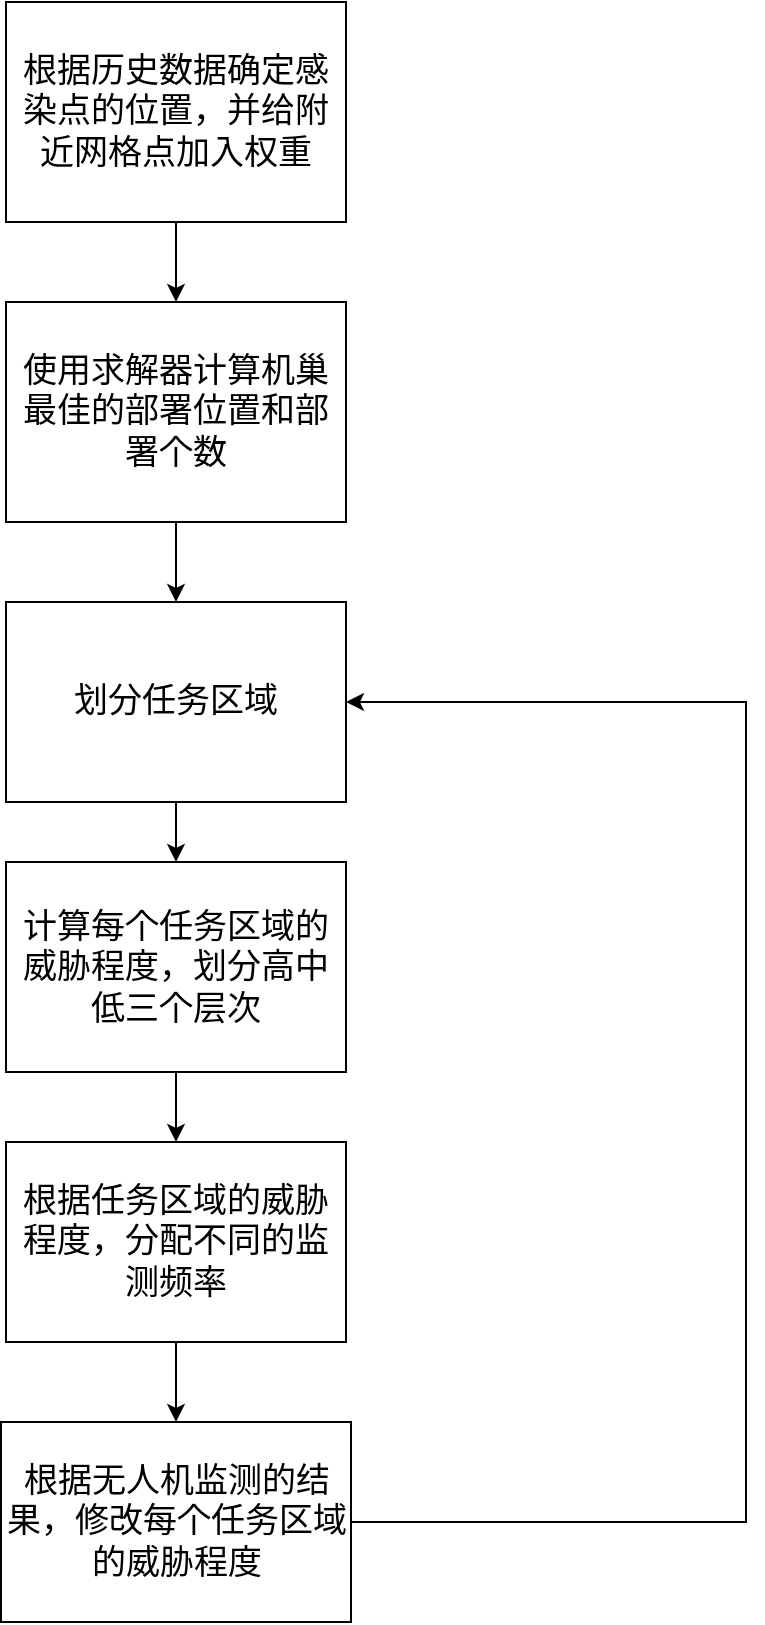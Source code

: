 <mxfile version="26.2.3">
  <diagram name="第 1 页" id="sqXLWVGCS-U0YZpSArBA">
    <mxGraphModel dx="1044" dy="543" grid="1" gridSize="10" guides="1" tooltips="1" connect="1" arrows="1" fold="1" page="1" pageScale="1" pageWidth="827" pageHeight="1169" math="0" shadow="0">
      <root>
        <mxCell id="0" />
        <mxCell id="1" parent="0" />
        <mxCell id="wTcxMaVYYzkBPHVMt9Zl-3" value="" style="edgeStyle=orthogonalEdgeStyle;rounded=0;orthogonalLoop=1;jettySize=auto;html=1;fontSize=17;" edge="1" parent="1" source="wTcxMaVYYzkBPHVMt9Zl-1" target="wTcxMaVYYzkBPHVMt9Zl-2">
          <mxGeometry relative="1" as="geometry" />
        </mxCell>
        <mxCell id="wTcxMaVYYzkBPHVMt9Zl-1" value="根据历史数据确定感染点的位置，并给附近网格点加入权重" style="rounded=0;whiteSpace=wrap;html=1;fontSize=17;" vertex="1" parent="1">
          <mxGeometry x="70" y="70" width="170" height="110" as="geometry" />
        </mxCell>
        <mxCell id="wTcxMaVYYzkBPHVMt9Zl-7" value="" style="edgeStyle=orthogonalEdgeStyle;rounded=0;orthogonalLoop=1;jettySize=auto;html=1;" edge="1" parent="1" source="wTcxMaVYYzkBPHVMt9Zl-2" target="wTcxMaVYYzkBPHVMt9Zl-6">
          <mxGeometry relative="1" as="geometry" />
        </mxCell>
        <mxCell id="wTcxMaVYYzkBPHVMt9Zl-2" value="使用求解器计算机巢最佳的部署位置和部署个数" style="whiteSpace=wrap;html=1;rounded=0;fontSize=17;" vertex="1" parent="1">
          <mxGeometry x="70" y="220" width="170" height="110" as="geometry" />
        </mxCell>
        <mxCell id="wTcxMaVYYzkBPHVMt9Zl-9" value="" style="edgeStyle=orthogonalEdgeStyle;rounded=0;orthogonalLoop=1;jettySize=auto;html=1;" edge="1" parent="1" source="wTcxMaVYYzkBPHVMt9Zl-6" target="wTcxMaVYYzkBPHVMt9Zl-8">
          <mxGeometry relative="1" as="geometry" />
        </mxCell>
        <mxCell id="wTcxMaVYYzkBPHVMt9Zl-6" value="划分任务区域" style="whiteSpace=wrap;html=1;fontSize=17;rounded=0;" vertex="1" parent="1">
          <mxGeometry x="70" y="370" width="170" height="100" as="geometry" />
        </mxCell>
        <mxCell id="wTcxMaVYYzkBPHVMt9Zl-11" value="" style="edgeStyle=orthogonalEdgeStyle;rounded=0;orthogonalLoop=1;jettySize=auto;html=1;" edge="1" parent="1" source="wTcxMaVYYzkBPHVMt9Zl-8" target="wTcxMaVYYzkBPHVMt9Zl-10">
          <mxGeometry relative="1" as="geometry" />
        </mxCell>
        <mxCell id="wTcxMaVYYzkBPHVMt9Zl-8" value="计算每个任务区域的威胁程度，划分高中低三个层次" style="whiteSpace=wrap;html=1;fontSize=17;rounded=0;" vertex="1" parent="1">
          <mxGeometry x="70" y="500" width="170" height="105" as="geometry" />
        </mxCell>
        <mxCell id="wTcxMaVYYzkBPHVMt9Zl-13" value="" style="edgeStyle=orthogonalEdgeStyle;rounded=0;orthogonalLoop=1;jettySize=auto;html=1;" edge="1" parent="1" source="wTcxMaVYYzkBPHVMt9Zl-10" target="wTcxMaVYYzkBPHVMt9Zl-12">
          <mxGeometry relative="1" as="geometry" />
        </mxCell>
        <mxCell id="wTcxMaVYYzkBPHVMt9Zl-10" value="根据任务区域的威胁程度，分配不同的监测频率" style="whiteSpace=wrap;html=1;fontSize=17;rounded=0;" vertex="1" parent="1">
          <mxGeometry x="70" y="640" width="170" height="100" as="geometry" />
        </mxCell>
        <mxCell id="wTcxMaVYYzkBPHVMt9Zl-15" style="edgeStyle=orthogonalEdgeStyle;rounded=0;orthogonalLoop=1;jettySize=auto;html=1;" edge="1" parent="1" source="wTcxMaVYYzkBPHVMt9Zl-12" target="wTcxMaVYYzkBPHVMt9Zl-6">
          <mxGeometry relative="1" as="geometry">
            <Array as="points">
              <mxPoint x="440" y="830" />
              <mxPoint x="440" y="420" />
            </Array>
          </mxGeometry>
        </mxCell>
        <mxCell id="wTcxMaVYYzkBPHVMt9Zl-12" value="根据无人机监测的结果，修改每个任务区域的威胁程度" style="whiteSpace=wrap;html=1;fontSize=17;rounded=0;" vertex="1" parent="1">
          <mxGeometry x="67.5" y="780" width="175" height="100" as="geometry" />
        </mxCell>
      </root>
    </mxGraphModel>
  </diagram>
</mxfile>
